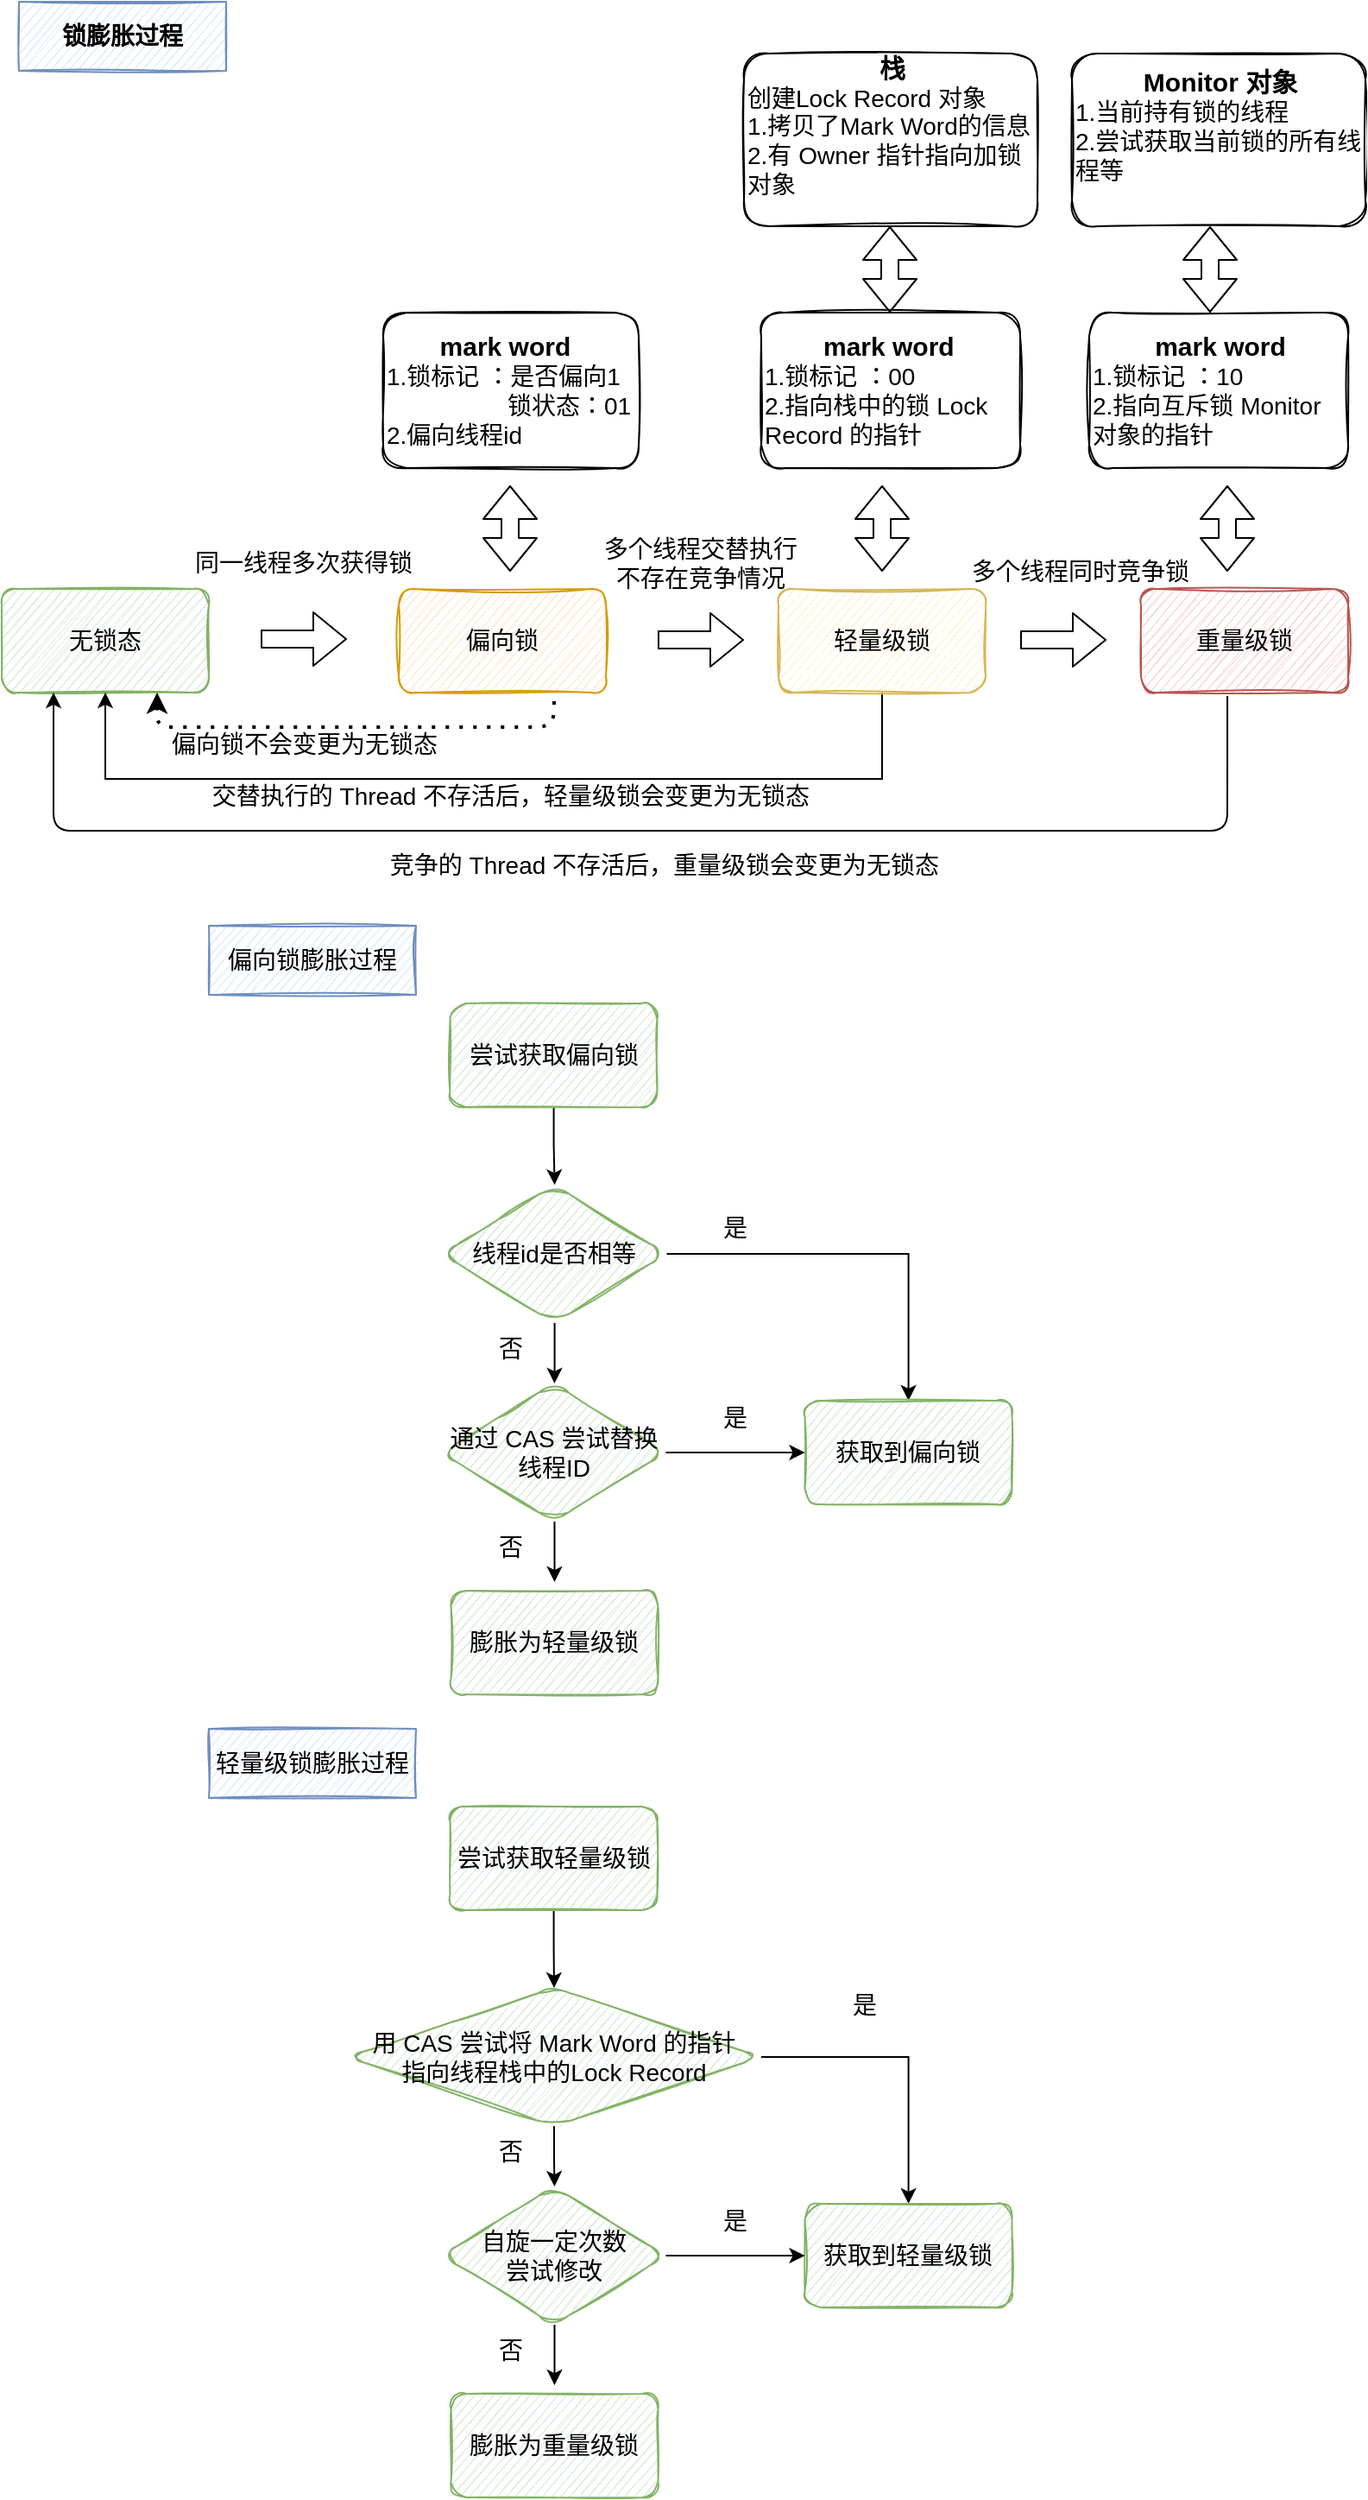 <mxfile version="14.4.4" type="github">
  <diagram id="EUVJfp99UCqNtmatN9Db" name="Page-1">
    <mxGraphModel dx="662" dy="323" grid="1" gridSize="10" guides="1" tooltips="1" connect="1" arrows="1" fold="1" page="1" pageScale="1" pageWidth="827" pageHeight="1169" math="0" shadow="0">
      <root>
        <mxCell id="0" />
        <mxCell id="1" parent="0" />
        <mxCell id="WWVrkGQW8vriv1KRbUgk-1" value="锁膨胀过程" style="rounded=0;whiteSpace=wrap;html=1;fontStyle=1;fontSize=14;fillColor=#dae8fc;strokeColor=#6c8ebf;shadow=0;sketch=1;" parent="1" vertex="1">
          <mxGeometry x="40" y="30" width="120" height="40" as="geometry" />
        </mxCell>
        <mxCell id="WWVrkGQW8vriv1KRbUgk-2" value="无锁态" style="rounded=1;whiteSpace=wrap;html=1;shadow=0;sketch=1;fontSize=14;fillColor=#d5e8d4;strokeColor=#82b366;" parent="1" vertex="1">
          <mxGeometry x="30" y="370" width="120" height="60" as="geometry" />
        </mxCell>
        <mxCell id="WWVrkGQW8vriv1KRbUgk-4" value="偏向锁" style="rounded=1;whiteSpace=wrap;html=1;shadow=0;sketch=1;fontSize=14;fillColor=#ffe6cc;strokeColor=#d79b00;" parent="1" vertex="1">
          <mxGeometry x="260" y="370" width="120" height="60" as="geometry" />
        </mxCell>
        <mxCell id="WWVrkGQW8vriv1KRbUgk-5" value="" style="shape=flexArrow;endArrow=classic;html=1;fontSize=14;" parent="1" edge="1">
          <mxGeometry width="50" height="50" relative="1" as="geometry">
            <mxPoint x="180" y="399" as="sourcePoint" />
            <mxPoint x="230" y="399" as="targetPoint" />
          </mxGeometry>
        </mxCell>
        <mxCell id="WWVrkGQW8vriv1KRbUgk-6" value="同一线程多次获得锁" style="text;html=1;strokeColor=none;fillColor=none;align=center;verticalAlign=middle;whiteSpace=wrap;rounded=0;shadow=0;sketch=1;fontSize=14;" parent="1" vertex="1">
          <mxGeometry x="140" y="340" width="130" height="30" as="geometry" />
        </mxCell>
        <mxCell id="WWVrkGQW8vriv1KRbUgk-27" style="edgeStyle=orthogonalEdgeStyle;rounded=0;orthogonalLoop=1;jettySize=auto;html=1;fontSize=14;" parent="1" source="WWVrkGQW8vriv1KRbUgk-12" edge="1">
          <mxGeometry relative="1" as="geometry">
            <mxPoint x="90" y="430" as="targetPoint" />
            <Array as="points">
              <mxPoint x="540" y="480" />
              <mxPoint x="90" y="480" />
            </Array>
          </mxGeometry>
        </mxCell>
        <mxCell id="WWVrkGQW8vriv1KRbUgk-12" value="轻量级锁" style="rounded=1;whiteSpace=wrap;html=1;shadow=0;sketch=1;fontSize=14;fillColor=#fff2cc;strokeColor=#d6b656;" parent="1" vertex="1">
          <mxGeometry x="480" y="370" width="120" height="60" as="geometry" />
        </mxCell>
        <mxCell id="WWVrkGQW8vriv1KRbUgk-14" value="多个线程交替执行&lt;br&gt;不存在竞争情况" style="text;html=1;strokeColor=none;fillColor=none;align=center;verticalAlign=middle;whiteSpace=wrap;rounded=0;shadow=0;sketch=1;fontSize=14;" parent="1" vertex="1">
          <mxGeometry x="350" y="345" width="170" height="20" as="geometry" />
        </mxCell>
        <mxCell id="WWVrkGQW8vriv1KRbUgk-17" value="重量级锁" style="rounded=1;whiteSpace=wrap;html=1;shadow=0;sketch=1;fontSize=14;fillColor=#f8cecc;strokeColor=#b85450;" parent="1" vertex="1">
          <mxGeometry x="690" y="370" width="120" height="60" as="geometry" />
        </mxCell>
        <mxCell id="WWVrkGQW8vriv1KRbUgk-19" value="多个线程同时竞争锁" style="text;html=1;strokeColor=none;fillColor=none;align=center;verticalAlign=middle;whiteSpace=wrap;rounded=0;shadow=0;sketch=1;fontSize=14;" parent="1" vertex="1">
          <mxGeometry x="570" y="350" width="170" height="20" as="geometry" />
        </mxCell>
        <mxCell id="WWVrkGQW8vriv1KRbUgk-23" value="" style="shape=flexArrow;endArrow=classic;html=1;fontSize=14;" parent="1" edge="1">
          <mxGeometry width="50" height="50" relative="1" as="geometry">
            <mxPoint x="410" y="399.5" as="sourcePoint" />
            <mxPoint x="460" y="399.5" as="targetPoint" />
          </mxGeometry>
        </mxCell>
        <mxCell id="WWVrkGQW8vriv1KRbUgk-24" value="" style="shape=flexArrow;endArrow=classic;html=1;fontSize=14;" parent="1" edge="1">
          <mxGeometry width="50" height="50" relative="1" as="geometry">
            <mxPoint x="620" y="399.5" as="sourcePoint" />
            <mxPoint x="670" y="399.5" as="targetPoint" />
          </mxGeometry>
        </mxCell>
        <mxCell id="WWVrkGQW8vriv1KRbUgk-26" value="" style="endArrow=classic;html=1;fontSize=14;exitX=0.417;exitY=1.033;exitDx=0;exitDy=0;exitPerimeter=0;edgeStyle=orthogonalEdgeStyle;entryX=0.25;entryY=1;entryDx=0;entryDy=0;" parent="1" source="WWVrkGQW8vriv1KRbUgk-17" target="WWVrkGQW8vriv1KRbUgk-2" edge="1">
          <mxGeometry width="50" height="50" relative="1" as="geometry">
            <mxPoint x="730" y="480" as="sourcePoint" />
            <mxPoint x="130" y="430" as="targetPoint" />
            <Array as="points">
              <mxPoint x="740" y="510" />
              <mxPoint x="60" y="510" />
            </Array>
          </mxGeometry>
        </mxCell>
        <mxCell id="WWVrkGQW8vriv1KRbUgk-28" value="竞争的 Thread 不存活后，重量级锁会变更为无锁态" style="text;html=1;strokeColor=none;fillColor=none;align=center;verticalAlign=middle;whiteSpace=wrap;rounded=0;shadow=0;sketch=1;fontSize=14;" parent="1" vertex="1">
          <mxGeometry x="219" y="520" width="390" height="20" as="geometry" />
        </mxCell>
        <mxCell id="WWVrkGQW8vriv1KRbUgk-29" value="交替执行的 Thread 不存活后，轻量级锁会变更为无锁态" style="text;html=1;strokeColor=none;fillColor=none;align=center;verticalAlign=middle;whiteSpace=wrap;rounded=0;shadow=0;sketch=1;fontSize=14;" parent="1" vertex="1">
          <mxGeometry x="130" y="480" width="390" height="20" as="geometry" />
        </mxCell>
        <mxCell id="WWVrkGQW8vriv1KRbUgk-30" value="" style="endArrow=none;dashed=1;html=1;dashPattern=1 3;strokeWidth=2;fontSize=14;exitX=0.75;exitY=1;exitDx=0;exitDy=0;edgeStyle=orthogonalEdgeStyle;startArrow=classic;startFill=1;" parent="1" source="WWVrkGQW8vriv1KRbUgk-2" edge="1">
          <mxGeometry width="50" height="50" relative="1" as="geometry">
            <mxPoint x="300" y="480" as="sourcePoint" />
            <mxPoint x="350" y="430" as="targetPoint" />
            <Array as="points">
              <mxPoint x="120" y="450" />
              <mxPoint x="350" y="450" />
            </Array>
          </mxGeometry>
        </mxCell>
        <mxCell id="WWVrkGQW8vriv1KRbUgk-31" value="偏向锁不会变更为无锁态" style="text;html=1;strokeColor=none;fillColor=none;align=center;verticalAlign=middle;whiteSpace=wrap;rounded=0;shadow=0;sketch=1;fontSize=14;" parent="1" vertex="1">
          <mxGeometry x="104.5" y="450" width="201" height="20" as="geometry" />
        </mxCell>
        <mxCell id="WWVrkGQW8vriv1KRbUgk-52" value="" style="edgeStyle=orthogonalEdgeStyle;rounded=0;orthogonalLoop=1;jettySize=auto;html=1;startArrow=none;startFill=0;endArrow=classic;endFill=1;fontSize=14;" parent="1" source="WWVrkGQW8vriv1KRbUgk-40" target="WWVrkGQW8vriv1KRbUgk-46" edge="1">
          <mxGeometry relative="1" as="geometry" />
        </mxCell>
        <mxCell id="WWVrkGQW8vriv1KRbUgk-40" value="尝试获取偏向锁" style="rounded=1;whiteSpace=wrap;html=1;shadow=0;sketch=1;fontSize=14;fillColor=#d5e8d4;strokeColor=#82b366;" parent="1" vertex="1">
          <mxGeometry x="289.75" y="610" width="120" height="60" as="geometry" />
        </mxCell>
        <mxCell id="WWVrkGQW8vriv1KRbUgk-43" value="&lt;div style=&quot;text-align: center&quot;&gt;&lt;b style=&quot;font-family: &amp;#34;helvetica&amp;#34;&quot;&gt;&lt;font style=&quot;font-size: 15px&quot;&gt;mark word&amp;nbsp;&lt;/font&gt;&lt;/b&gt;&lt;/div&gt;1.锁标记 ：是否偏向1 &lt;br&gt;&amp;nbsp; &amp;nbsp; &amp;nbsp; &amp;nbsp; &amp;nbsp; &amp;nbsp; &amp;nbsp; &amp;nbsp; &amp;nbsp; 锁状态：01&lt;br&gt;2.偏向线程id" style="rounded=1;whiteSpace=wrap;html=1;shadow=0;sketch=1;fontSize=14;align=left;" parent="1" vertex="1">
          <mxGeometry x="251" y="210" width="148" height="90" as="geometry" />
        </mxCell>
        <mxCell id="WWVrkGQW8vriv1KRbUgk-54" style="edgeStyle=orthogonalEdgeStyle;rounded=0;orthogonalLoop=1;jettySize=auto;html=1;entryX=0.5;entryY=0;entryDx=0;entryDy=0;startArrow=none;startFill=0;endArrow=classic;endFill=1;fontSize=14;" parent="1" source="WWVrkGQW8vriv1KRbUgk-46" edge="1">
          <mxGeometry relative="1" as="geometry">
            <mxPoint x="350.25" y="830" as="targetPoint" />
          </mxGeometry>
        </mxCell>
        <mxCell id="WWVrkGQW8vriv1KRbUgk-57" value="" style="edgeStyle=orthogonalEdgeStyle;rounded=0;orthogonalLoop=1;jettySize=auto;html=1;startArrow=none;startFill=0;endArrow=classic;endFill=1;fontSize=14;" parent="1" source="WWVrkGQW8vriv1KRbUgk-46" target="WWVrkGQW8vriv1KRbUgk-56" edge="1">
          <mxGeometry relative="1" as="geometry" />
        </mxCell>
        <mxCell id="WWVrkGQW8vriv1KRbUgk-46" value="线程id是否相等" style="rhombus;whiteSpace=wrap;html=1;rounded=1;shadow=0;fontSize=14;strokeColor=#82b366;fillColor=#d5e8d4;sketch=1;" parent="1" vertex="1">
          <mxGeometry x="285.25" y="715" width="130" height="80" as="geometry" />
        </mxCell>
        <mxCell id="WWVrkGQW8vriv1KRbUgk-55" value="否" style="text;html=1;strokeColor=none;fillColor=none;align=center;verticalAlign=middle;whiteSpace=wrap;rounded=0;shadow=0;sketch=1;fontSize=14;" parent="1" vertex="1">
          <mxGeometry x="305.25" y="800" width="40" height="20" as="geometry" />
        </mxCell>
        <mxCell id="WWVrkGQW8vriv1KRbUgk-56" value="获取到偏向锁" style="whiteSpace=wrap;html=1;rounded=1;shadow=0;fontSize=14;strokeColor=#82b366;fillColor=#d5e8d4;sketch=1;" parent="1" vertex="1">
          <mxGeometry x="495.25" y="840" width="120" height="60" as="geometry" />
        </mxCell>
        <mxCell id="WWVrkGQW8vriv1KRbUgk-58" value="是" style="text;html=1;strokeColor=none;fillColor=none;align=center;verticalAlign=middle;whiteSpace=wrap;rounded=0;shadow=0;sketch=1;fontSize=14;" parent="1" vertex="1">
          <mxGeometry x="435.25" y="730" width="40" height="20" as="geometry" />
        </mxCell>
        <mxCell id="WWVrkGQW8vriv1KRbUgk-60" style="edgeStyle=orthogonalEdgeStyle;rounded=0;orthogonalLoop=1;jettySize=auto;html=1;exitX=1;exitY=0.5;exitDx=0;exitDy=0;startArrow=none;startFill=0;endArrow=classic;endFill=1;fontSize=14;" parent="1" source="WWVrkGQW8vriv1KRbUgk-59" target="WWVrkGQW8vriv1KRbUgk-56" edge="1">
          <mxGeometry relative="1" as="geometry" />
        </mxCell>
        <mxCell id="WWVrkGQW8vriv1KRbUgk-59" value="通过 CAS 尝试替换线程ID" style="rhombus;whiteSpace=wrap;html=1;rounded=1;shadow=0;fontSize=14;strokeColor=#82b366;fillColor=#d5e8d4;sketch=1;" parent="1" vertex="1">
          <mxGeometry x="284.75" y="830" width="130" height="80" as="geometry" />
        </mxCell>
        <mxCell id="WWVrkGQW8vriv1KRbUgk-61" value="是" style="text;html=1;strokeColor=none;fillColor=none;align=center;verticalAlign=middle;whiteSpace=wrap;rounded=0;shadow=0;sketch=1;fontSize=14;" parent="1" vertex="1">
          <mxGeometry x="435.25" y="840" width="40" height="20" as="geometry" />
        </mxCell>
        <mxCell id="WWVrkGQW8vriv1KRbUgk-62" style="edgeStyle=orthogonalEdgeStyle;rounded=0;orthogonalLoop=1;jettySize=auto;html=1;entryX=0.5;entryY=0;entryDx=0;entryDy=0;startArrow=none;startFill=0;endArrow=classic;endFill=1;fontSize=14;" parent="1" edge="1">
          <mxGeometry relative="1" as="geometry">
            <mxPoint x="350.25" y="910" as="sourcePoint" />
            <mxPoint x="350.25" y="945" as="targetPoint" />
          </mxGeometry>
        </mxCell>
        <mxCell id="WWVrkGQW8vriv1KRbUgk-63" value="否" style="text;html=1;strokeColor=none;fillColor=none;align=center;verticalAlign=middle;whiteSpace=wrap;rounded=0;shadow=0;sketch=1;fontSize=14;" parent="1" vertex="1">
          <mxGeometry x="305.25" y="915" width="40" height="20" as="geometry" />
        </mxCell>
        <mxCell id="WWVrkGQW8vriv1KRbUgk-66" value="膨胀为轻量级锁" style="whiteSpace=wrap;html=1;rounded=1;shadow=0;fontSize=14;strokeColor=#82b366;fillColor=#d5e8d4;sketch=1;" parent="1" vertex="1">
          <mxGeometry x="290.25" y="950" width="120" height="60" as="geometry" />
        </mxCell>
        <mxCell id="WWVrkGQW8vriv1KRbUgk-67" value="" style="shape=flexArrow;endArrow=classic;startArrow=classic;html=1;fontSize=14;" parent="1" edge="1">
          <mxGeometry width="50" height="50" relative="1" as="geometry">
            <mxPoint x="324.5" y="360" as="sourcePoint" />
            <mxPoint x="324.5" y="310" as="targetPoint" />
          </mxGeometry>
        </mxCell>
        <mxCell id="WWVrkGQW8vriv1KRbUgk-68" value="&lt;div style=&quot;text-align: center&quot;&gt;&lt;b style=&quot;font-family: &amp;#34;helvetica&amp;#34;&quot;&gt;&lt;font style=&quot;font-size: 15px&quot;&gt;mark word&amp;nbsp;&lt;/font&gt;&lt;/b&gt;&lt;/div&gt;1.锁标记 ：00&lt;br&gt;2.指向栈中的锁&amp;nbsp;&lt;span style=&quot;text-align: center&quot;&gt;Lock Record 的指针&lt;/span&gt;" style="rounded=1;whiteSpace=wrap;html=1;shadow=0;sketch=1;fontSize=14;align=left;" parent="1" vertex="1">
          <mxGeometry x="470" y="210" width="150" height="90" as="geometry" />
        </mxCell>
        <mxCell id="WWVrkGQW8vriv1KRbUgk-69" value="" style="shape=flexArrow;endArrow=classic;startArrow=classic;html=1;fontSize=14;" parent="1" edge="1">
          <mxGeometry width="50" height="50" relative="1" as="geometry">
            <mxPoint x="540" y="360" as="sourcePoint" />
            <mxPoint x="540" y="310" as="targetPoint" />
          </mxGeometry>
        </mxCell>
        <mxCell id="WWVrkGQW8vriv1KRbUgk-70" value="&lt;div style=&quot;text-align: center&quot;&gt;&lt;b&gt;&lt;font style=&quot;font-size: 15px&quot;&gt;栈&lt;/font&gt;&lt;/b&gt;&lt;/div&gt;&lt;span style=&quot;text-align: center&quot;&gt;创建Lock Record 对象&lt;br&gt;1.拷贝了Mark Word的信息&lt;br&gt;2.有 Owner 指针指向加锁对象&lt;br&gt;&lt;br&gt;&lt;/span&gt;" style="rounded=1;whiteSpace=wrap;html=1;shadow=0;sketch=1;fontSize=14;align=left;" parent="1" vertex="1">
          <mxGeometry x="460" y="60" width="170" height="100" as="geometry" />
        </mxCell>
        <mxCell id="WWVrkGQW8vriv1KRbUgk-71" value="&lt;div style=&quot;text-align: center&quot;&gt;&lt;b style=&quot;font-family: &amp;#34;helvetica&amp;#34;&quot;&gt;&lt;font style=&quot;font-size: 15px&quot;&gt;mark word&lt;/font&gt;&lt;/b&gt;&lt;/div&gt;1.锁标记 ：10&lt;br&gt;2.指向互斥锁 Monitor 对象的指针" style="rounded=1;whiteSpace=wrap;html=1;shadow=0;sketch=1;fontSize=14;align=left;" parent="1" vertex="1">
          <mxGeometry x="660" y="210" width="150" height="90" as="geometry" />
        </mxCell>
        <mxCell id="WWVrkGQW8vriv1KRbUgk-72" value="偏向锁膨胀过程" style="rounded=0;whiteSpace=wrap;html=1;shadow=0;sketch=1;fontSize=14;fillColor=#dae8fc;strokeColor=#6c8ebf;" parent="1" vertex="1">
          <mxGeometry x="150" y="565" width="120" height="40" as="geometry" />
        </mxCell>
        <mxCell id="WWVrkGQW8vriv1KRbUgk-73" value="&lt;div style=&quot;text-align: center&quot;&gt;&lt;span style=&quot;font-size: 15px&quot;&gt;&lt;b&gt;Monitor 对象&lt;/b&gt;&lt;/span&gt;&lt;/div&gt;&lt;span&gt;&lt;div&gt;&lt;div&gt;&lt;span&gt;1.当前持有锁的线程&lt;/span&gt;&lt;/div&gt;&lt;div&gt;&lt;span&gt;2.尝试获取当前锁的所有线程等&lt;/span&gt;&lt;/div&gt;&lt;/div&gt;&lt;br&gt;&lt;/span&gt;" style="rounded=1;whiteSpace=wrap;html=1;shadow=0;sketch=1;fontSize=14;align=left;" parent="1" vertex="1">
          <mxGeometry x="650" y="60" width="170" height="100" as="geometry" />
        </mxCell>
        <mxCell id="WWVrkGQW8vriv1KRbUgk-74" value="" style="shape=flexArrow;endArrow=classic;startArrow=classic;html=1;fontSize=14;" parent="1" edge="1">
          <mxGeometry width="50" height="50" relative="1" as="geometry">
            <mxPoint x="544.5" y="210" as="sourcePoint" />
            <mxPoint x="544.5" y="160" as="targetPoint" />
          </mxGeometry>
        </mxCell>
        <mxCell id="WWVrkGQW8vriv1KRbUgk-75" value="" style="shape=flexArrow;endArrow=classic;startArrow=classic;html=1;fontSize=14;" parent="1" edge="1">
          <mxGeometry width="50" height="50" relative="1" as="geometry">
            <mxPoint x="730" y="210" as="sourcePoint" />
            <mxPoint x="730" y="160" as="targetPoint" />
          </mxGeometry>
        </mxCell>
        <mxCell id="WWVrkGQW8vriv1KRbUgk-76" value="" style="shape=flexArrow;endArrow=classic;startArrow=classic;html=1;fontSize=14;" parent="1" edge="1">
          <mxGeometry width="50" height="50" relative="1" as="geometry">
            <mxPoint x="740" y="360" as="sourcePoint" />
            <mxPoint x="740" y="310" as="targetPoint" />
          </mxGeometry>
        </mxCell>
        <mxCell id="WWVrkGQW8vriv1KRbUgk-77" value="" style="edgeStyle=orthogonalEdgeStyle;rounded=0;orthogonalLoop=1;jettySize=auto;html=1;startArrow=none;startFill=0;endArrow=classic;endFill=1;fontSize=14;" parent="1" source="WWVrkGQW8vriv1KRbUgk-78" target="WWVrkGQW8vriv1KRbUgk-81" edge="1">
          <mxGeometry relative="1" as="geometry" />
        </mxCell>
        <mxCell id="WWVrkGQW8vriv1KRbUgk-78" value="尝试获取轻量级锁" style="rounded=1;whiteSpace=wrap;html=1;shadow=0;sketch=1;fontSize=14;fillColor=#d5e8d4;strokeColor=#82b366;" parent="1" vertex="1">
          <mxGeometry x="289.75" y="1075" width="120" height="60" as="geometry" />
        </mxCell>
        <mxCell id="WWVrkGQW8vriv1KRbUgk-79" style="edgeStyle=orthogonalEdgeStyle;rounded=0;orthogonalLoop=1;jettySize=auto;html=1;entryX=0.5;entryY=0;entryDx=0;entryDy=0;startArrow=none;startFill=0;endArrow=classic;endFill=1;fontSize=14;" parent="1" source="WWVrkGQW8vriv1KRbUgk-81" edge="1">
          <mxGeometry relative="1" as="geometry">
            <mxPoint x="350.25" y="1295" as="targetPoint" />
          </mxGeometry>
        </mxCell>
        <mxCell id="WWVrkGQW8vriv1KRbUgk-80" value="" style="edgeStyle=orthogonalEdgeStyle;rounded=0;orthogonalLoop=1;jettySize=auto;html=1;startArrow=none;startFill=0;endArrow=classic;endFill=1;fontSize=14;" parent="1" source="WWVrkGQW8vriv1KRbUgk-81" target="WWVrkGQW8vriv1KRbUgk-83" edge="1">
          <mxGeometry relative="1" as="geometry" />
        </mxCell>
        <mxCell id="WWVrkGQW8vriv1KRbUgk-81" value="用 CAS 尝试将 Mark Word 的指针&lt;br&gt;指向线程栈中的Lock Record" style="rhombus;whiteSpace=wrap;html=1;rounded=1;shadow=0;fontSize=14;strokeColor=#82b366;fillColor=#d5e8d4;sketch=1;" parent="1" vertex="1">
          <mxGeometry x="230" y="1180" width="240" height="80" as="geometry" />
        </mxCell>
        <mxCell id="WWVrkGQW8vriv1KRbUgk-82" value="否" style="text;html=1;strokeColor=none;fillColor=none;align=center;verticalAlign=middle;whiteSpace=wrap;rounded=0;shadow=0;sketch=1;fontSize=14;" parent="1" vertex="1">
          <mxGeometry x="305.25" y="1265" width="40" height="20" as="geometry" />
        </mxCell>
        <mxCell id="WWVrkGQW8vriv1KRbUgk-83" value="获取到轻量级锁" style="whiteSpace=wrap;html=1;rounded=1;shadow=0;fontSize=14;strokeColor=#82b366;fillColor=#d5e8d4;sketch=1;" parent="1" vertex="1">
          <mxGeometry x="495.25" y="1305" width="120" height="60" as="geometry" />
        </mxCell>
        <mxCell id="WWVrkGQW8vriv1KRbUgk-84" value="是" style="text;html=1;strokeColor=none;fillColor=none;align=center;verticalAlign=middle;whiteSpace=wrap;rounded=0;shadow=0;sketch=1;fontSize=14;" parent="1" vertex="1">
          <mxGeometry x="510" y="1180" width="40" height="20" as="geometry" />
        </mxCell>
        <mxCell id="WWVrkGQW8vriv1KRbUgk-85" style="edgeStyle=orthogonalEdgeStyle;rounded=0;orthogonalLoop=1;jettySize=auto;html=1;exitX=1;exitY=0.5;exitDx=0;exitDy=0;startArrow=none;startFill=0;endArrow=classic;endFill=1;fontSize=14;" parent="1" source="WWVrkGQW8vriv1KRbUgk-86" target="WWVrkGQW8vriv1KRbUgk-83" edge="1">
          <mxGeometry relative="1" as="geometry" />
        </mxCell>
        <mxCell id="WWVrkGQW8vriv1KRbUgk-86" value="自旋一定次数&lt;br&gt;尝试修改" style="rhombus;whiteSpace=wrap;html=1;rounded=1;shadow=0;fontSize=14;strokeColor=#82b366;fillColor=#d5e8d4;sketch=1;" parent="1" vertex="1">
          <mxGeometry x="284.75" y="1295" width="130" height="80" as="geometry" />
        </mxCell>
        <mxCell id="WWVrkGQW8vriv1KRbUgk-87" value="是" style="text;html=1;strokeColor=none;fillColor=none;align=center;verticalAlign=middle;whiteSpace=wrap;rounded=0;shadow=0;sketch=1;fontSize=14;" parent="1" vertex="1">
          <mxGeometry x="435.25" y="1305" width="40" height="20" as="geometry" />
        </mxCell>
        <mxCell id="WWVrkGQW8vriv1KRbUgk-88" style="edgeStyle=orthogonalEdgeStyle;rounded=0;orthogonalLoop=1;jettySize=auto;html=1;entryX=0.5;entryY=0;entryDx=0;entryDy=0;startArrow=none;startFill=0;endArrow=classic;endFill=1;fontSize=14;" parent="1" edge="1">
          <mxGeometry relative="1" as="geometry">
            <mxPoint x="350.25" y="1375" as="sourcePoint" />
            <mxPoint x="350.25" y="1410" as="targetPoint" />
          </mxGeometry>
        </mxCell>
        <mxCell id="WWVrkGQW8vriv1KRbUgk-89" value="否" style="text;html=1;strokeColor=none;fillColor=none;align=center;verticalAlign=middle;whiteSpace=wrap;rounded=0;shadow=0;sketch=1;fontSize=14;" parent="1" vertex="1">
          <mxGeometry x="305.25" y="1380" width="40" height="20" as="geometry" />
        </mxCell>
        <mxCell id="WWVrkGQW8vriv1KRbUgk-90" value="膨胀为重量级锁" style="whiteSpace=wrap;html=1;rounded=1;shadow=0;fontSize=14;strokeColor=#82b366;fillColor=#d5e8d4;sketch=1;" parent="1" vertex="1">
          <mxGeometry x="290.25" y="1415" width="120" height="60" as="geometry" />
        </mxCell>
        <mxCell id="WWVrkGQW8vriv1KRbUgk-91" value="轻量级锁膨胀过程" style="rounded=0;whiteSpace=wrap;html=1;shadow=0;sketch=1;fontSize=14;fillColor=#dae8fc;strokeColor=#6c8ebf;" parent="1" vertex="1">
          <mxGeometry x="150" y="1030" width="120" height="40" as="geometry" />
        </mxCell>
      </root>
    </mxGraphModel>
  </diagram>
</mxfile>
